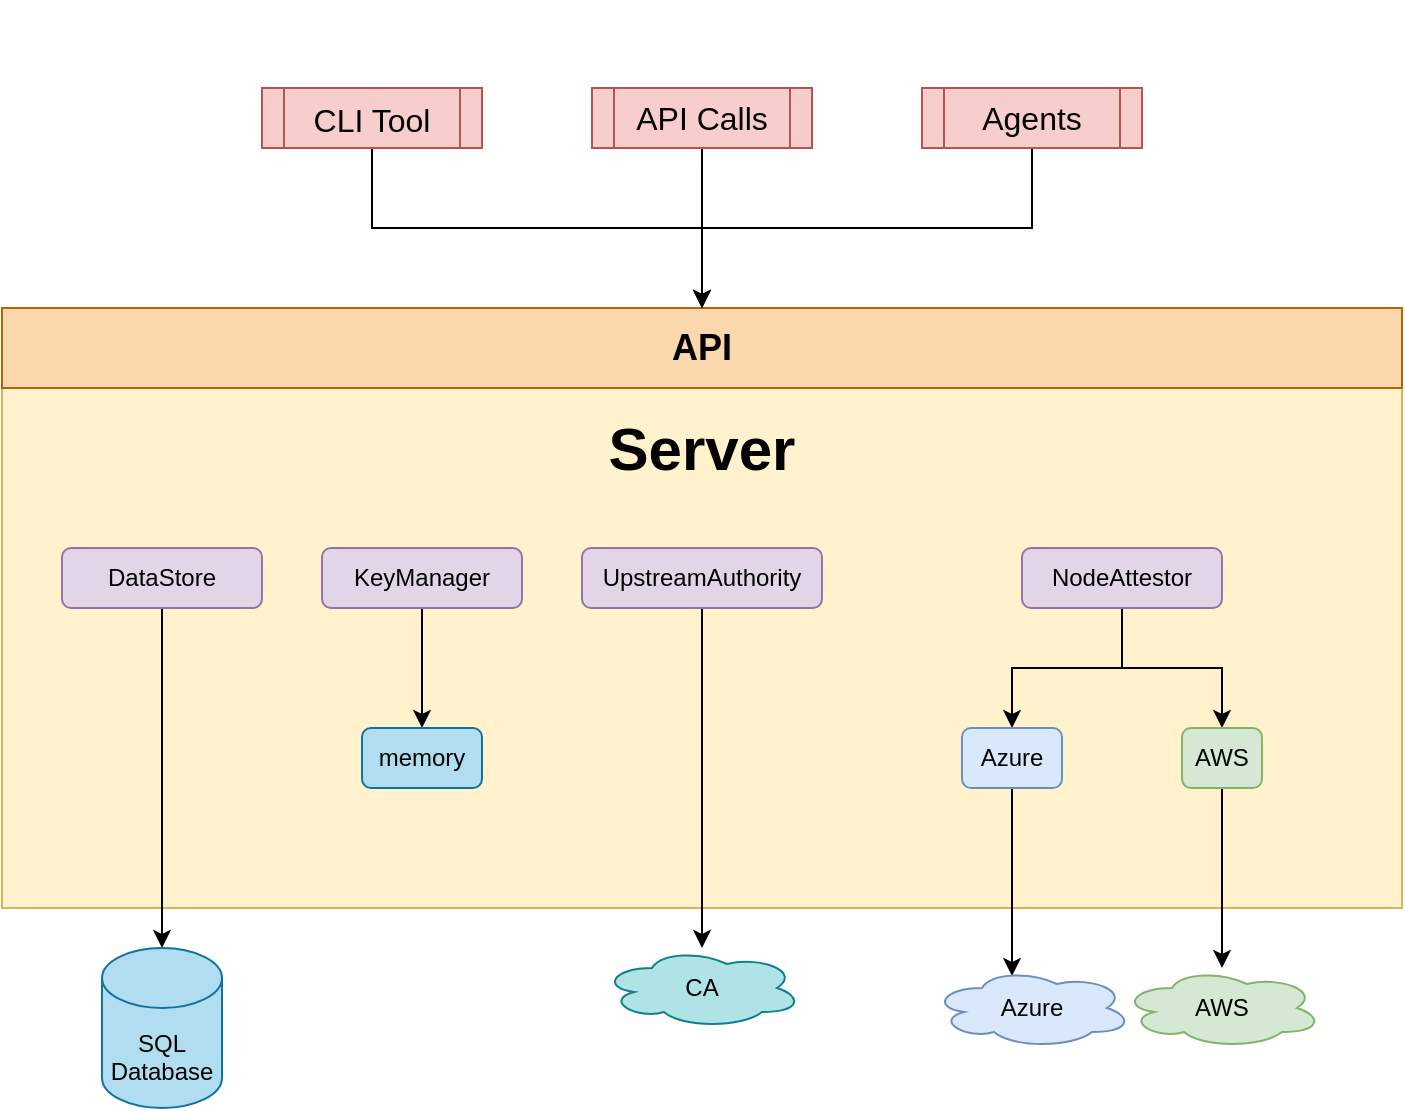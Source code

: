 <mxfile version="20.1.1" type="device"><diagram id="TgZHtt84LtUgyle7RrUV" name="Server"><mxGraphModel dx="1186" dy="764" grid="1" gridSize="10" guides="1" tooltips="1" connect="1" arrows="1" fold="1" page="1" pageScale="1" pageWidth="850" pageHeight="1100" math="0" shadow="0"><root><mxCell id="0"/><mxCell id="1" parent="0"/><mxCell id="Rp-ab2z_M1Jg2SWGDdXT-1" value="" style="rounded=0;whiteSpace=wrap;html=1;fillColor=#fff2cc;strokeColor=#d6b656;" parent="1" vertex="1"><mxGeometry x="10" y="210" width="700" height="300" as="geometry"/></mxCell><mxCell id="Rp-ab2z_M1Jg2SWGDdXT-39" style="edgeStyle=orthogonalEdgeStyle;rounded=0;orthogonalLoop=1;jettySize=auto;html=1;" parent="1" source="Rp-ab2z_M1Jg2SWGDdXT-2" target="Rp-ab2z_M1Jg2SWGDdXT-32" edge="1"><mxGeometry relative="1" as="geometry"/></mxCell><mxCell id="Rp-ab2z_M1Jg2SWGDdXT-2" value="&lt;div&gt;DataStore&lt;/div&gt;" style="rounded=1;whiteSpace=wrap;html=1;fillColor=#e1d5e7;strokeColor=#9673a6;" parent="1" vertex="1"><mxGeometry x="40" y="330" width="100" height="30" as="geometry"/></mxCell><mxCell id="Rp-ab2z_M1Jg2SWGDdXT-22" value="" style="edgeStyle=orthogonalEdgeStyle;rounded=0;orthogonalLoop=1;jettySize=auto;html=1;" parent="1" source="Rp-ab2z_M1Jg2SWGDdXT-3" target="Rp-ab2z_M1Jg2SWGDdXT-19" edge="1"><mxGeometry relative="1" as="geometry"/></mxCell><mxCell id="Rp-ab2z_M1Jg2SWGDdXT-3" value="&lt;div&gt;KeyManager&lt;/div&gt;" style="rounded=1;whiteSpace=wrap;html=1;fillColor=#e1d5e7;strokeColor=#9673a6;" parent="1" vertex="1"><mxGeometry x="170" y="330" width="100" height="30" as="geometry"/></mxCell><mxCell id="Rp-ab2z_M1Jg2SWGDdXT-31" style="edgeStyle=orthogonalEdgeStyle;rounded=0;orthogonalLoop=1;jettySize=auto;html=1;" parent="1" source="Rp-ab2z_M1Jg2SWGDdXT-4" target="Rp-ab2z_M1Jg2SWGDdXT-30" edge="1"><mxGeometry relative="1" as="geometry"/></mxCell><mxCell id="Rp-ab2z_M1Jg2SWGDdXT-4" value="UpstreamAuthority" style="rounded=1;whiteSpace=wrap;html=1;fillColor=#e1d5e7;strokeColor=#9673a6;" parent="1" vertex="1"><mxGeometry x="300" y="330" width="120" height="30" as="geometry"/></mxCell><mxCell id="Rp-ab2z_M1Jg2SWGDdXT-17" style="edgeStyle=orthogonalEdgeStyle;rounded=0;orthogonalLoop=1;jettySize=auto;html=1;exitX=0.5;exitY=1;exitDx=0;exitDy=0;" parent="1" source="Rp-ab2z_M1Jg2SWGDdXT-5" target="Rp-ab2z_M1Jg2SWGDdXT-8" edge="1"><mxGeometry relative="1" as="geometry"/></mxCell><mxCell id="Rp-ab2z_M1Jg2SWGDdXT-18" style="edgeStyle=orthogonalEdgeStyle;rounded=0;orthogonalLoop=1;jettySize=auto;html=1;" parent="1" source="Rp-ab2z_M1Jg2SWGDdXT-5" target="Rp-ab2z_M1Jg2SWGDdXT-11" edge="1"><mxGeometry relative="1" as="geometry"/></mxCell><mxCell id="Rp-ab2z_M1Jg2SWGDdXT-5" value="NodeAttestor" style="rounded=1;whiteSpace=wrap;html=1;fillColor=#e1d5e7;strokeColor=#9673a6;" parent="1" vertex="1"><mxGeometry x="520" y="330" width="100" height="30" as="geometry"/></mxCell><mxCell id="Rp-ab2z_M1Jg2SWGDdXT-40" value="" style="edgeStyle=orthogonalEdgeStyle;rounded=0;orthogonalLoop=1;jettySize=auto;html=1;" parent="1" source="Rp-ab2z_M1Jg2SWGDdXT-8" target="Rp-ab2z_M1Jg2SWGDdXT-23" edge="1"><mxGeometry relative="1" as="geometry"/></mxCell><mxCell id="Rp-ab2z_M1Jg2SWGDdXT-8" value="AWS" style="rounded=1;whiteSpace=wrap;html=1;fillColor=#d5e8d4;strokeColor=#82b366;" parent="1" vertex="1"><mxGeometry x="600" y="420" width="40" height="30" as="geometry"/></mxCell><mxCell id="Rp-ab2z_M1Jg2SWGDdXT-34" style="edgeStyle=orthogonalEdgeStyle;rounded=0;orthogonalLoop=1;jettySize=auto;html=1;exitX=0.5;exitY=1;exitDx=0;exitDy=0;entryX=0.4;entryY=0.1;entryDx=0;entryDy=0;entryPerimeter=0;" parent="1" source="Rp-ab2z_M1Jg2SWGDdXT-11" target="Rp-ab2z_M1Jg2SWGDdXT-24" edge="1"><mxGeometry relative="1" as="geometry"><Array as="points"/></mxGeometry></mxCell><mxCell id="Rp-ab2z_M1Jg2SWGDdXT-11" value="Azure" style="rounded=1;whiteSpace=wrap;html=1;fillColor=#dae8fc;strokeColor=#6c8ebf;" parent="1" vertex="1"><mxGeometry x="490" y="420" width="50" height="30" as="geometry"/></mxCell><mxCell id="Rp-ab2z_M1Jg2SWGDdXT-19" value="memory" style="rounded=1;whiteSpace=wrap;html=1;sketch=0;fillColor=#b1ddf0;strokeColor=#10739e;" parent="1" vertex="1"><mxGeometry x="190" y="420" width="60" height="30" as="geometry"/></mxCell><mxCell id="Rp-ab2z_M1Jg2SWGDdXT-23" value="AWS" style="ellipse;shape=cloud;whiteSpace=wrap;html=1;sketch=0;fillColor=#d5e8d4;strokeColor=#82b366;" parent="1" vertex="1"><mxGeometry x="570" y="540" width="100" height="40" as="geometry"/></mxCell><mxCell id="Rp-ab2z_M1Jg2SWGDdXT-24" value="Azure" style="ellipse;shape=cloud;whiteSpace=wrap;html=1;sketch=0;fillColor=#dae8fc;strokeColor=#6c8ebf;" parent="1" vertex="1"><mxGeometry x="475" y="540" width="100" height="40" as="geometry"/></mxCell><mxCell id="Rp-ab2z_M1Jg2SWGDdXT-30" value="CA" style="ellipse;shape=cloud;whiteSpace=wrap;html=1;sketch=0;fillColor=#b0e3e6;strokeColor=#0e8088;" parent="1" vertex="1"><mxGeometry x="310" y="530" width="100" height="40" as="geometry"/></mxCell><mxCell id="Rp-ab2z_M1Jg2SWGDdXT-32" value="&lt;div&gt;&lt;br&gt;&lt;/div&gt;&lt;div&gt;&lt;br&gt;&lt;/div&gt;&lt;div&gt;SQL&lt;/div&gt;&lt;div&gt;Database&lt;br&gt;&lt;/div&gt;" style="shape=cylinder2;whiteSpace=wrap;html=1;boundedLbl=1;backgroundOutline=1;size=15;sketch=0;fillColor=#b1ddf0;strokeColor=#10739e;" parent="1" vertex="1"><mxGeometry x="60" y="530" width="60" height="80" as="geometry"/></mxCell><mxCell id="Rp-ab2z_M1Jg2SWGDdXT-44" value="&lt;h2&gt;API&lt;/h2&gt;" style="rounded=0;whiteSpace=wrap;html=1;sketch=0;fillColor=#fad7ac;strokeColor=#b46504;" parent="1" vertex="1"><mxGeometry x="10" y="210" width="700" height="40" as="geometry"/></mxCell><mxCell id="Rp-ab2z_M1Jg2SWGDdXT-46" value="Server" style="text;html=1;strokeColor=none;fillColor=none;align=center;verticalAlign=middle;whiteSpace=wrap;rounded=0;sketch=0;fontSize=30;fontStyle=1" parent="1" vertex="1"><mxGeometry x="340" y="270" width="40" height="20" as="geometry"/></mxCell><mxCell id="Rp-ab2z_M1Jg2SWGDdXT-55" value="" style="edgeStyle=orthogonalEdgeStyle;rounded=0;orthogonalLoop=1;jettySize=auto;html=1;fontSize=16;" parent="1" source="Rp-ab2z_M1Jg2SWGDdXT-49" target="Rp-ab2z_M1Jg2SWGDdXT-44" edge="1"><mxGeometry relative="1" as="geometry"/></mxCell><mxCell id="Rp-ab2z_M1Jg2SWGDdXT-49" value="&lt;h6 style=&quot;font-size: 16px&quot;&gt;&lt;font style=&quot;font-size: 16px&quot;&gt;&lt;span style=&quot;font-weight: normal&quot;&gt;API Calls&lt;/span&gt;&lt;/font&gt;&lt;/h6&gt;" style="shape=process;whiteSpace=wrap;html=1;backgroundOutline=1;sketch=0;fontSize=30;fillColor=#f8cecc;strokeColor=#b85450;" parent="1" vertex="1"><mxGeometry x="305" y="100" width="110" height="30" as="geometry"/></mxCell><mxCell id="Rp-ab2z_M1Jg2SWGDdXT-56" value="" style="edgeStyle=orthogonalEdgeStyle;rounded=0;orthogonalLoop=1;jettySize=auto;html=1;fontSize=16;" parent="1" source="Rp-ab2z_M1Jg2SWGDdXT-51" target="Rp-ab2z_M1Jg2SWGDdXT-44" edge="1"><mxGeometry relative="1" as="geometry"/></mxCell><mxCell id="Rp-ab2z_M1Jg2SWGDdXT-51" value="&lt;div&gt;Agents&lt;/div&gt;" style="shape=process;whiteSpace=wrap;html=1;backgroundOutline=1;sketch=0;fontSize=16;fillColor=#f8cecc;strokeColor=#b85450;" parent="1" vertex="1"><mxGeometry x="470" y="100" width="110" height="30" as="geometry"/></mxCell><mxCell id="Rp-ab2z_M1Jg2SWGDdXT-57" value="" style="edgeStyle=orthogonalEdgeStyle;rounded=0;orthogonalLoop=1;jettySize=auto;html=1;fontSize=16;" parent="1" source="Rp-ab2z_M1Jg2SWGDdXT-53" target="Rp-ab2z_M1Jg2SWGDdXT-44" edge="1"><mxGeometry relative="1" as="geometry"/></mxCell><mxCell id="Rp-ab2z_M1Jg2SWGDdXT-53" value="&lt;h6&gt;&lt;font style=&quot;font-size: 16px&quot;&gt;&lt;span style=&quot;font-weight: normal&quot;&gt;CLI Tool&lt;/span&gt;&lt;/font&gt;&lt;/h6&gt;" style="shape=process;whiteSpace=wrap;html=1;backgroundOutline=1;sketch=0;fontSize=30;fillColor=#f8cecc;strokeColor=#b85450;" parent="1" vertex="1"><mxGeometry x="140" y="100" width="110" height="30" as="geometry"/></mxCell></root></mxGraphModel></diagram></mxfile>
